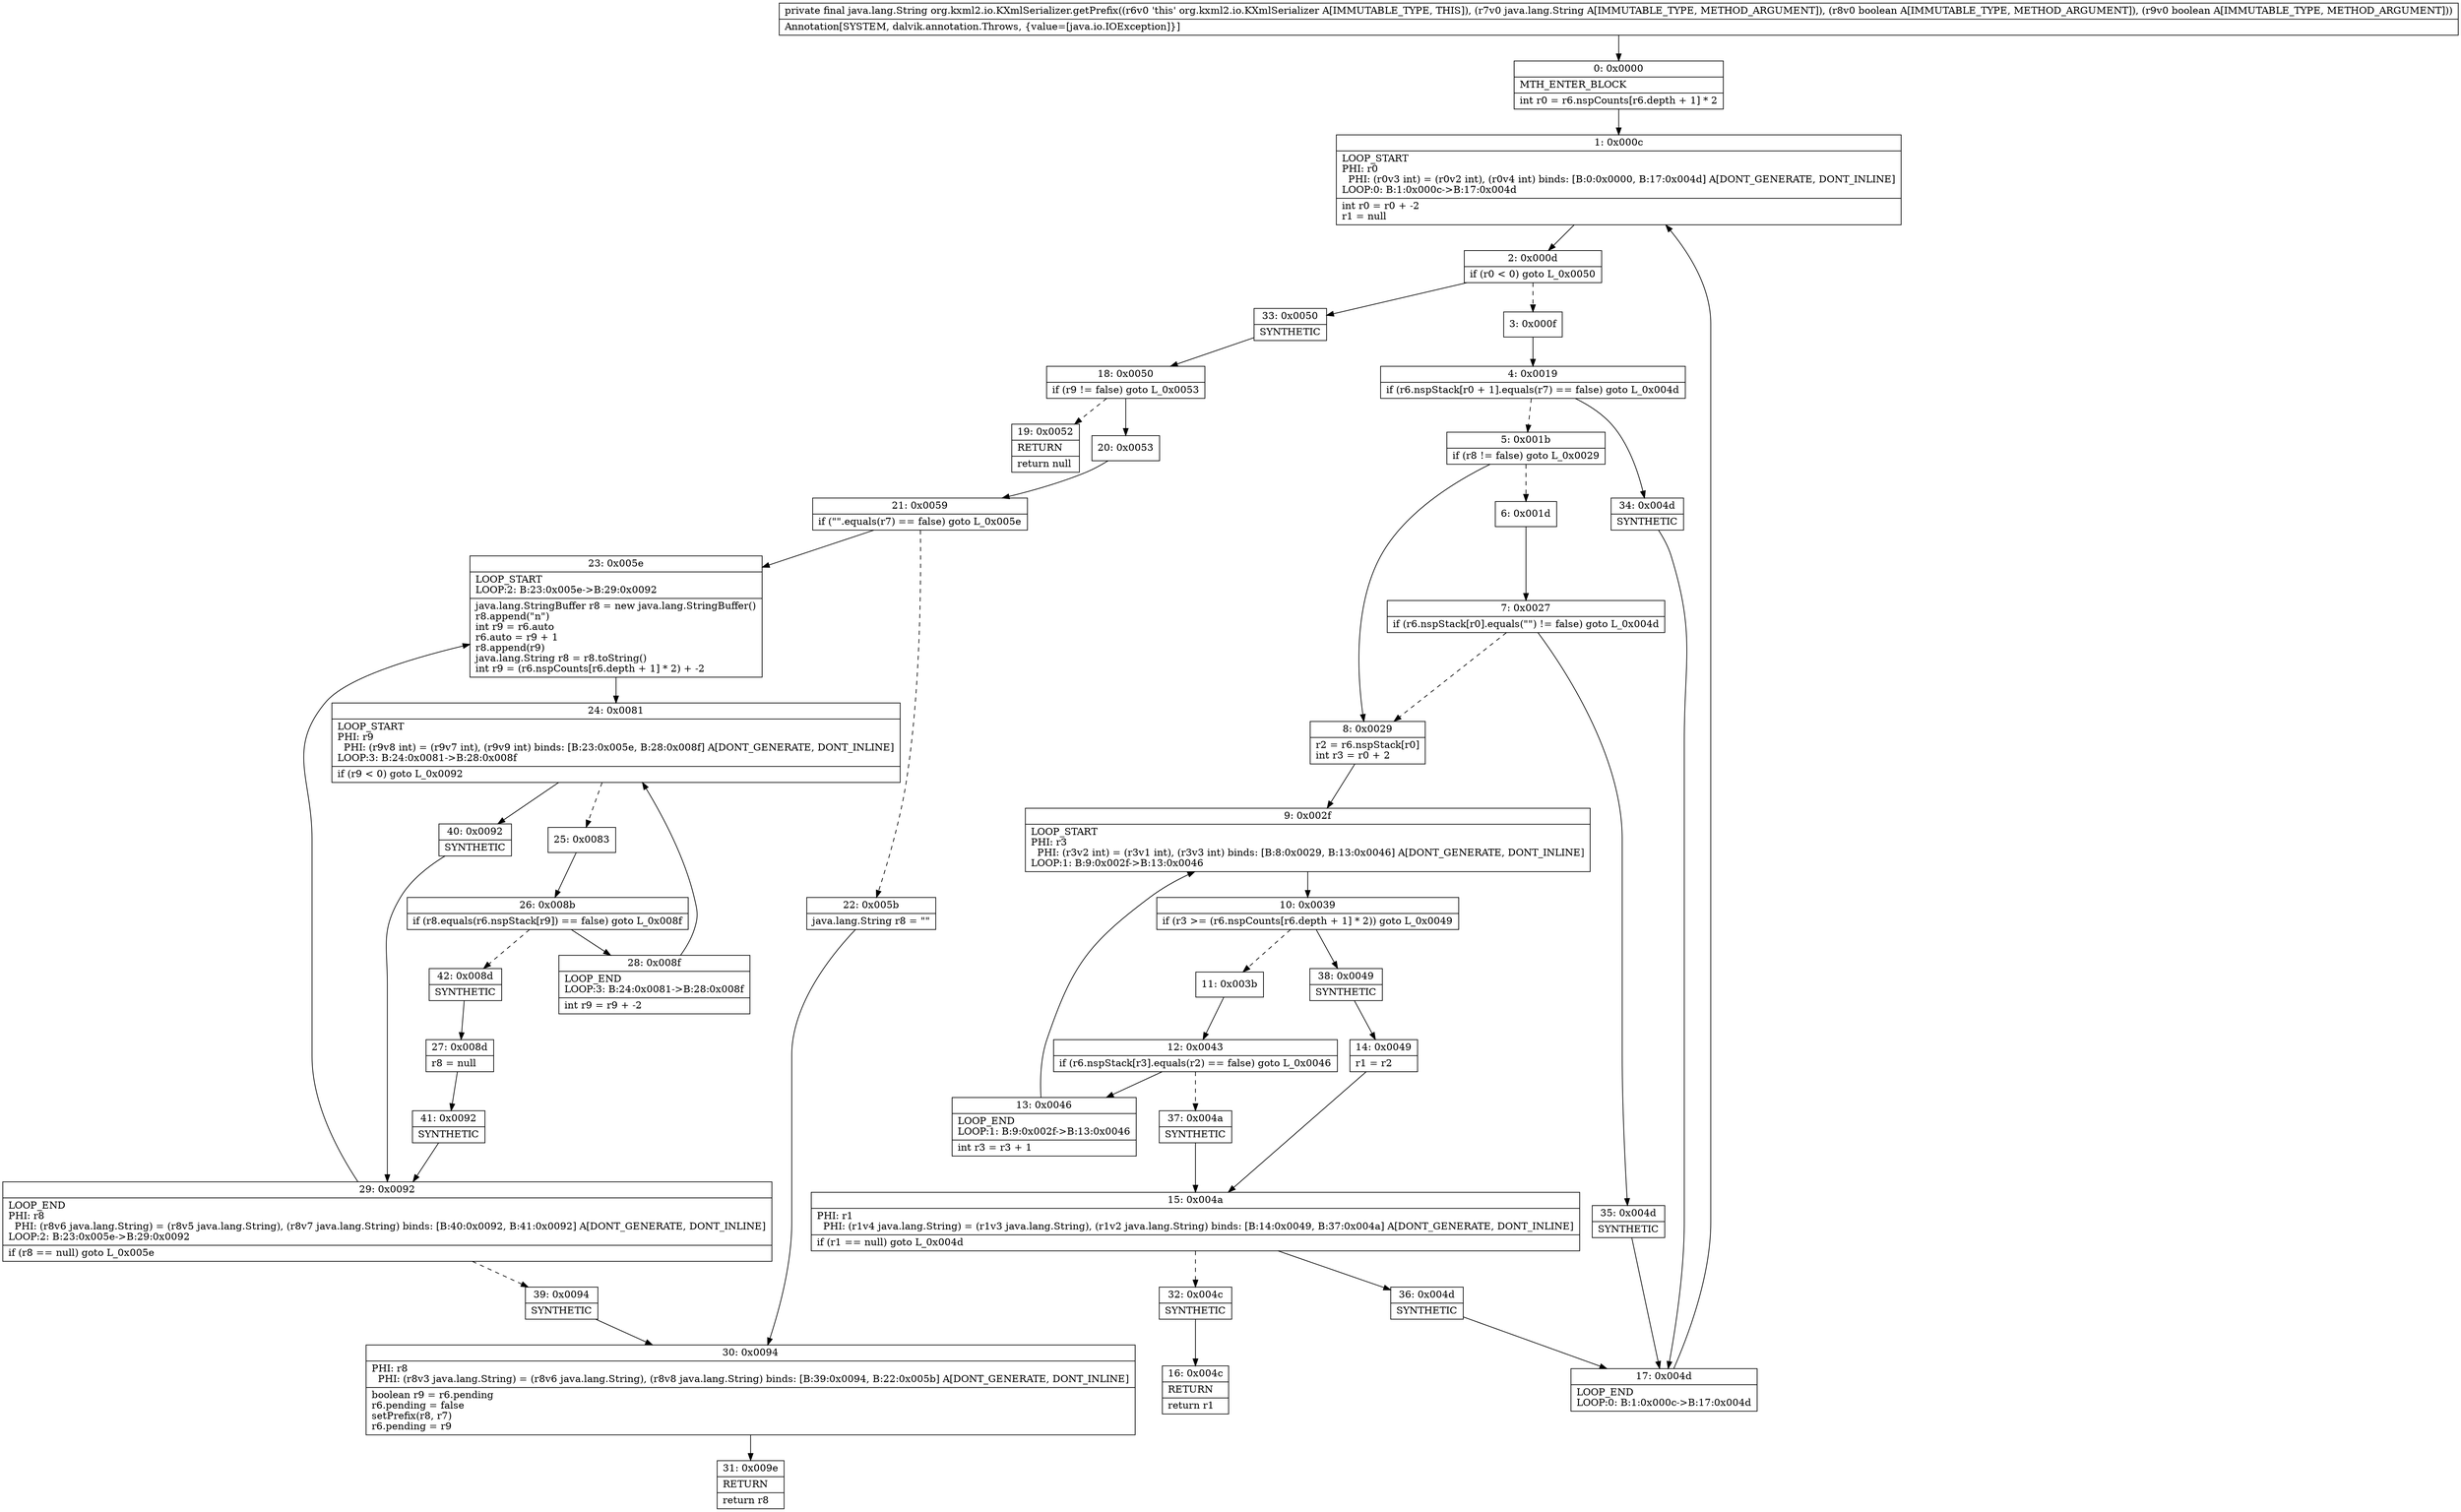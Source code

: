 digraph "CFG fororg.kxml2.io.KXmlSerializer.getPrefix(Ljava\/lang\/String;ZZ)Ljava\/lang\/String;" {
Node_0 [shape=record,label="{0\:\ 0x0000|MTH_ENTER_BLOCK\l|int r0 = r6.nspCounts[r6.depth + 1] * 2\l}"];
Node_1 [shape=record,label="{1\:\ 0x000c|LOOP_START\lPHI: r0 \l  PHI: (r0v3 int) = (r0v2 int), (r0v4 int) binds: [B:0:0x0000, B:17:0x004d] A[DONT_GENERATE, DONT_INLINE]\lLOOP:0: B:1:0x000c\-\>B:17:0x004d\l|int r0 = r0 + \-2\lr1 = null\l}"];
Node_2 [shape=record,label="{2\:\ 0x000d|if (r0 \< 0) goto L_0x0050\l}"];
Node_3 [shape=record,label="{3\:\ 0x000f}"];
Node_4 [shape=record,label="{4\:\ 0x0019|if (r6.nspStack[r0 + 1].equals(r7) == false) goto L_0x004d\l}"];
Node_5 [shape=record,label="{5\:\ 0x001b|if (r8 != false) goto L_0x0029\l}"];
Node_6 [shape=record,label="{6\:\ 0x001d}"];
Node_7 [shape=record,label="{7\:\ 0x0027|if (r6.nspStack[r0].equals(\"\") != false) goto L_0x004d\l}"];
Node_8 [shape=record,label="{8\:\ 0x0029|r2 = r6.nspStack[r0]\lint r3 = r0 + 2\l}"];
Node_9 [shape=record,label="{9\:\ 0x002f|LOOP_START\lPHI: r3 \l  PHI: (r3v2 int) = (r3v1 int), (r3v3 int) binds: [B:8:0x0029, B:13:0x0046] A[DONT_GENERATE, DONT_INLINE]\lLOOP:1: B:9:0x002f\-\>B:13:0x0046\l}"];
Node_10 [shape=record,label="{10\:\ 0x0039|if (r3 \>= (r6.nspCounts[r6.depth + 1] * 2)) goto L_0x0049\l}"];
Node_11 [shape=record,label="{11\:\ 0x003b}"];
Node_12 [shape=record,label="{12\:\ 0x0043|if (r6.nspStack[r3].equals(r2) == false) goto L_0x0046\l}"];
Node_13 [shape=record,label="{13\:\ 0x0046|LOOP_END\lLOOP:1: B:9:0x002f\-\>B:13:0x0046\l|int r3 = r3 + 1\l}"];
Node_14 [shape=record,label="{14\:\ 0x0049|r1 = r2\l}"];
Node_15 [shape=record,label="{15\:\ 0x004a|PHI: r1 \l  PHI: (r1v4 java.lang.String) = (r1v3 java.lang.String), (r1v2 java.lang.String) binds: [B:14:0x0049, B:37:0x004a] A[DONT_GENERATE, DONT_INLINE]\l|if (r1 == null) goto L_0x004d\l}"];
Node_16 [shape=record,label="{16\:\ 0x004c|RETURN\l|return r1\l}"];
Node_17 [shape=record,label="{17\:\ 0x004d|LOOP_END\lLOOP:0: B:1:0x000c\-\>B:17:0x004d\l}"];
Node_18 [shape=record,label="{18\:\ 0x0050|if (r9 != false) goto L_0x0053\l}"];
Node_19 [shape=record,label="{19\:\ 0x0052|RETURN\l|return null\l}"];
Node_20 [shape=record,label="{20\:\ 0x0053}"];
Node_21 [shape=record,label="{21\:\ 0x0059|if (\"\".equals(r7) == false) goto L_0x005e\l}"];
Node_22 [shape=record,label="{22\:\ 0x005b|java.lang.String r8 = \"\"\l}"];
Node_23 [shape=record,label="{23\:\ 0x005e|LOOP_START\lLOOP:2: B:23:0x005e\-\>B:29:0x0092\l|java.lang.StringBuffer r8 = new java.lang.StringBuffer()\lr8.append(\"n\")\lint r9 = r6.auto\lr6.auto = r9 + 1\lr8.append(r9)\ljava.lang.String r8 = r8.toString()\lint r9 = (r6.nspCounts[r6.depth + 1] * 2) + \-2\l}"];
Node_24 [shape=record,label="{24\:\ 0x0081|LOOP_START\lPHI: r9 \l  PHI: (r9v8 int) = (r9v7 int), (r9v9 int) binds: [B:23:0x005e, B:28:0x008f] A[DONT_GENERATE, DONT_INLINE]\lLOOP:3: B:24:0x0081\-\>B:28:0x008f\l|if (r9 \< 0) goto L_0x0092\l}"];
Node_25 [shape=record,label="{25\:\ 0x0083}"];
Node_26 [shape=record,label="{26\:\ 0x008b|if (r8.equals(r6.nspStack[r9]) == false) goto L_0x008f\l}"];
Node_27 [shape=record,label="{27\:\ 0x008d|r8 = null\l}"];
Node_28 [shape=record,label="{28\:\ 0x008f|LOOP_END\lLOOP:3: B:24:0x0081\-\>B:28:0x008f\l|int r9 = r9 + \-2\l}"];
Node_29 [shape=record,label="{29\:\ 0x0092|LOOP_END\lPHI: r8 \l  PHI: (r8v6 java.lang.String) = (r8v5 java.lang.String), (r8v7 java.lang.String) binds: [B:40:0x0092, B:41:0x0092] A[DONT_GENERATE, DONT_INLINE]\lLOOP:2: B:23:0x005e\-\>B:29:0x0092\l|if (r8 == null) goto L_0x005e\l}"];
Node_30 [shape=record,label="{30\:\ 0x0094|PHI: r8 \l  PHI: (r8v3 java.lang.String) = (r8v6 java.lang.String), (r8v8 java.lang.String) binds: [B:39:0x0094, B:22:0x005b] A[DONT_GENERATE, DONT_INLINE]\l|boolean r9 = r6.pending\lr6.pending = false\lsetPrefix(r8, r7)\lr6.pending = r9\l}"];
Node_31 [shape=record,label="{31\:\ 0x009e|RETURN\l|return r8\l}"];
Node_32 [shape=record,label="{32\:\ 0x004c|SYNTHETIC\l}"];
Node_33 [shape=record,label="{33\:\ 0x0050|SYNTHETIC\l}"];
Node_34 [shape=record,label="{34\:\ 0x004d|SYNTHETIC\l}"];
Node_35 [shape=record,label="{35\:\ 0x004d|SYNTHETIC\l}"];
Node_36 [shape=record,label="{36\:\ 0x004d|SYNTHETIC\l}"];
Node_37 [shape=record,label="{37\:\ 0x004a|SYNTHETIC\l}"];
Node_38 [shape=record,label="{38\:\ 0x0049|SYNTHETIC\l}"];
Node_39 [shape=record,label="{39\:\ 0x0094|SYNTHETIC\l}"];
Node_40 [shape=record,label="{40\:\ 0x0092|SYNTHETIC\l}"];
Node_41 [shape=record,label="{41\:\ 0x0092|SYNTHETIC\l}"];
Node_42 [shape=record,label="{42\:\ 0x008d|SYNTHETIC\l}"];
MethodNode[shape=record,label="{private final java.lang.String org.kxml2.io.KXmlSerializer.getPrefix((r6v0 'this' org.kxml2.io.KXmlSerializer A[IMMUTABLE_TYPE, THIS]), (r7v0 java.lang.String A[IMMUTABLE_TYPE, METHOD_ARGUMENT]), (r8v0 boolean A[IMMUTABLE_TYPE, METHOD_ARGUMENT]), (r9v0 boolean A[IMMUTABLE_TYPE, METHOD_ARGUMENT]))  | Annotation[SYSTEM, dalvik.annotation.Throws, \{value=[java.io.IOException]\}]\l}"];
MethodNode -> Node_0;
Node_0 -> Node_1;
Node_1 -> Node_2;
Node_2 -> Node_3[style=dashed];
Node_2 -> Node_33;
Node_3 -> Node_4;
Node_4 -> Node_5[style=dashed];
Node_4 -> Node_34;
Node_5 -> Node_6[style=dashed];
Node_5 -> Node_8;
Node_6 -> Node_7;
Node_7 -> Node_8[style=dashed];
Node_7 -> Node_35;
Node_8 -> Node_9;
Node_9 -> Node_10;
Node_10 -> Node_11[style=dashed];
Node_10 -> Node_38;
Node_11 -> Node_12;
Node_12 -> Node_13;
Node_12 -> Node_37[style=dashed];
Node_13 -> Node_9;
Node_14 -> Node_15;
Node_15 -> Node_32[style=dashed];
Node_15 -> Node_36;
Node_17 -> Node_1;
Node_18 -> Node_19[style=dashed];
Node_18 -> Node_20;
Node_20 -> Node_21;
Node_21 -> Node_22[style=dashed];
Node_21 -> Node_23;
Node_22 -> Node_30;
Node_23 -> Node_24;
Node_24 -> Node_25[style=dashed];
Node_24 -> Node_40;
Node_25 -> Node_26;
Node_26 -> Node_28;
Node_26 -> Node_42[style=dashed];
Node_27 -> Node_41;
Node_28 -> Node_24;
Node_29 -> Node_23;
Node_29 -> Node_39[style=dashed];
Node_30 -> Node_31;
Node_32 -> Node_16;
Node_33 -> Node_18;
Node_34 -> Node_17;
Node_35 -> Node_17;
Node_36 -> Node_17;
Node_37 -> Node_15;
Node_38 -> Node_14;
Node_39 -> Node_30;
Node_40 -> Node_29;
Node_41 -> Node_29;
Node_42 -> Node_27;
}

